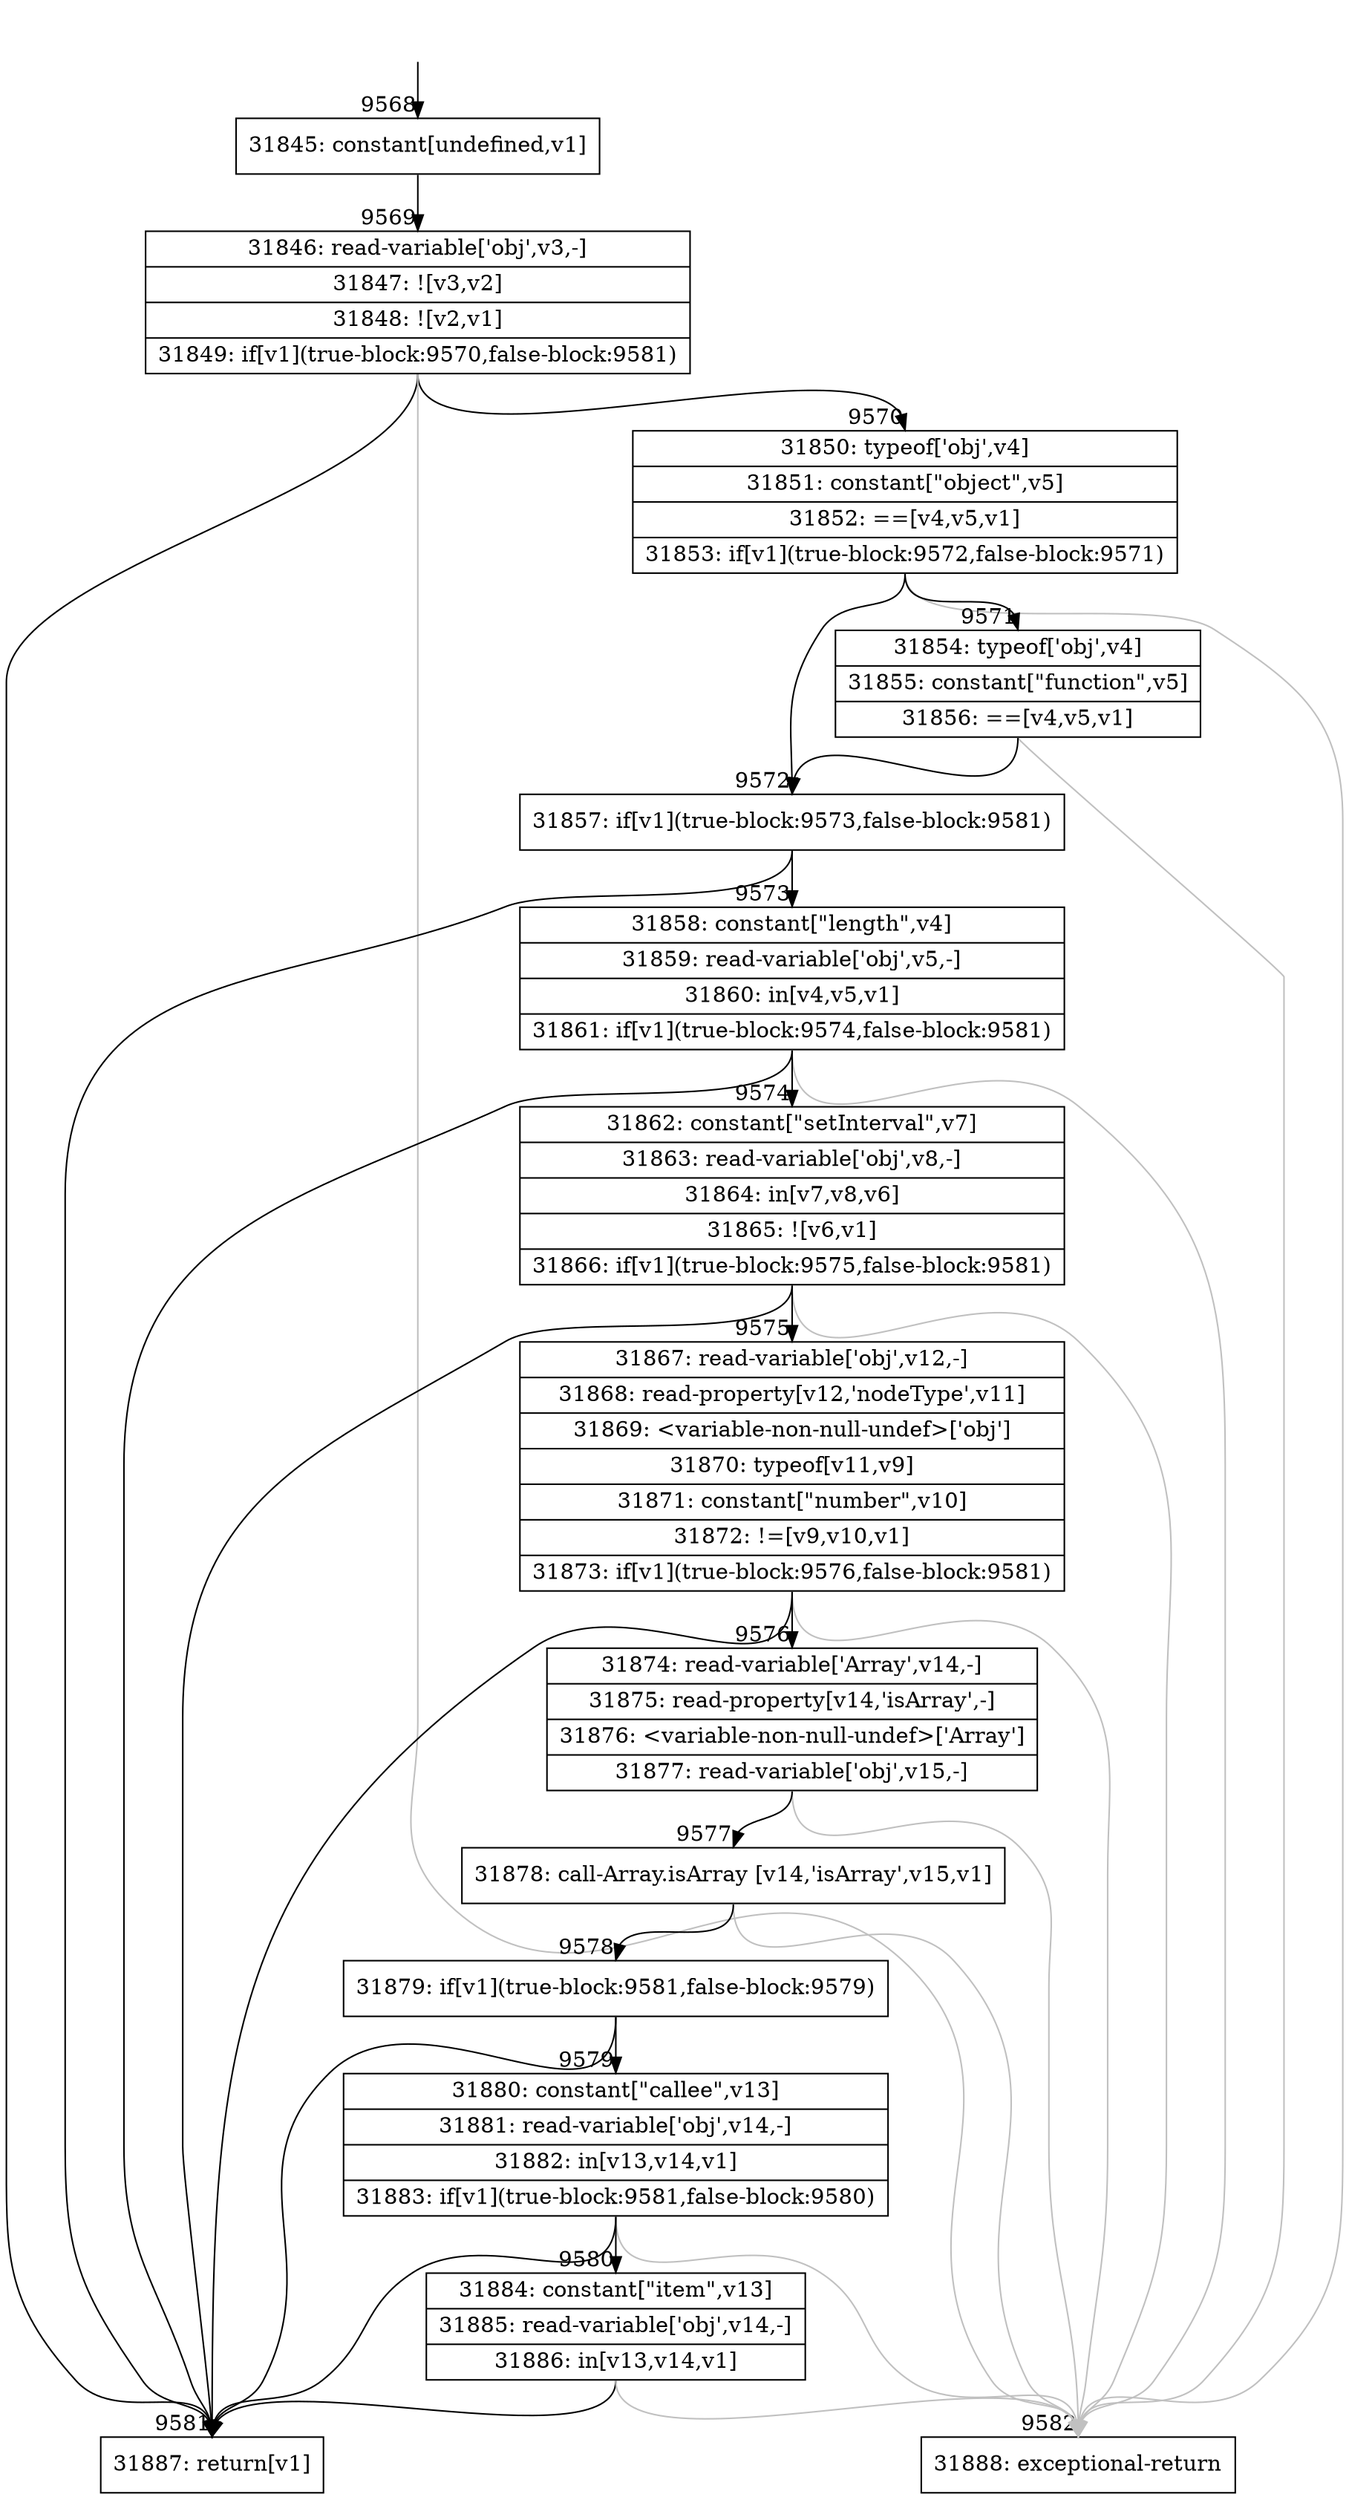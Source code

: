 digraph {
rankdir="TD"
BB_entry706[shape=none,label=""];
BB_entry706 -> BB9568 [tailport=s, headport=n, headlabel="    9568"]
BB9568 [shape=record label="{31845: constant[undefined,v1]}" ] 
BB9568 -> BB9569 [tailport=s, headport=n, headlabel="      9569"]
BB9569 [shape=record label="{31846: read-variable['obj',v3,-]|31847: ![v3,v2]|31848: ![v2,v1]|31849: if[v1](true-block:9570,false-block:9581)}" ] 
BB9569 -> BB9581 [tailport=s, headport=n, headlabel="      9581"]
BB9569 -> BB9570 [tailport=s, headport=n, headlabel="      9570"]
BB9569 -> BB9582 [tailport=s, headport=n, color=gray, headlabel="      9582"]
BB9570 [shape=record label="{31850: typeof['obj',v4]|31851: constant[\"object\",v5]|31852: ==[v4,v5,v1]|31853: if[v1](true-block:9572,false-block:9571)}" ] 
BB9570 -> BB9572 [tailport=s, headport=n, headlabel="      9572"]
BB9570 -> BB9571 [tailport=s, headport=n, headlabel="      9571"]
BB9570 -> BB9582 [tailport=s, headport=n, color=gray]
BB9571 [shape=record label="{31854: typeof['obj',v4]|31855: constant[\"function\",v5]|31856: ==[v4,v5,v1]}" ] 
BB9571 -> BB9572 [tailport=s, headport=n]
BB9571 -> BB9582 [tailport=s, headport=n, color=gray]
BB9572 [shape=record label="{31857: if[v1](true-block:9573,false-block:9581)}" ] 
BB9572 -> BB9581 [tailport=s, headport=n]
BB9572 -> BB9573 [tailport=s, headport=n, headlabel="      9573"]
BB9573 [shape=record label="{31858: constant[\"length\",v4]|31859: read-variable['obj',v5,-]|31860: in[v4,v5,v1]|31861: if[v1](true-block:9574,false-block:9581)}" ] 
BB9573 -> BB9581 [tailport=s, headport=n]
BB9573 -> BB9574 [tailport=s, headport=n, headlabel="      9574"]
BB9573 -> BB9582 [tailport=s, headport=n, color=gray]
BB9574 [shape=record label="{31862: constant[\"setInterval\",v7]|31863: read-variable['obj',v8,-]|31864: in[v7,v8,v6]|31865: ![v6,v1]|31866: if[v1](true-block:9575,false-block:9581)}" ] 
BB9574 -> BB9581 [tailport=s, headport=n]
BB9574 -> BB9575 [tailport=s, headport=n, headlabel="      9575"]
BB9574 -> BB9582 [tailport=s, headport=n, color=gray]
BB9575 [shape=record label="{31867: read-variable['obj',v12,-]|31868: read-property[v12,'nodeType',v11]|31869: \<variable-non-null-undef\>['obj']|31870: typeof[v11,v9]|31871: constant[\"number\",v10]|31872: !=[v9,v10,v1]|31873: if[v1](true-block:9576,false-block:9581)}" ] 
BB9575 -> BB9581 [tailport=s, headport=n]
BB9575 -> BB9576 [tailport=s, headport=n, headlabel="      9576"]
BB9575 -> BB9582 [tailport=s, headport=n, color=gray]
BB9576 [shape=record label="{31874: read-variable['Array',v14,-]|31875: read-property[v14,'isArray',-]|31876: \<variable-non-null-undef\>['Array']|31877: read-variable['obj',v15,-]}" ] 
BB9576 -> BB9577 [tailport=s, headport=n, headlabel="      9577"]
BB9576 -> BB9582 [tailport=s, headport=n, color=gray]
BB9577 [shape=record label="{31878: call-Array.isArray [v14,'isArray',v15,v1]}" ] 
BB9577 -> BB9578 [tailport=s, headport=n, headlabel="      9578"]
BB9577 -> BB9582 [tailport=s, headport=n, color=gray]
BB9578 [shape=record label="{31879: if[v1](true-block:9581,false-block:9579)}" ] 
BB9578 -> BB9581 [tailport=s, headport=n]
BB9578 -> BB9579 [tailport=s, headport=n, headlabel="      9579"]
BB9579 [shape=record label="{31880: constant[\"callee\",v13]|31881: read-variable['obj',v14,-]|31882: in[v13,v14,v1]|31883: if[v1](true-block:9581,false-block:9580)}" ] 
BB9579 -> BB9581 [tailport=s, headport=n]
BB9579 -> BB9580 [tailport=s, headport=n, headlabel="      9580"]
BB9579 -> BB9582 [tailport=s, headport=n, color=gray]
BB9580 [shape=record label="{31884: constant[\"item\",v13]|31885: read-variable['obj',v14,-]|31886: in[v13,v14,v1]}" ] 
BB9580 -> BB9581 [tailport=s, headport=n]
BB9580 -> BB9582 [tailport=s, headport=n, color=gray]
BB9581 [shape=record label="{31887: return[v1]}" ] 
BB9582 [shape=record label="{31888: exceptional-return}" ] 
//#$~ 17043
}
